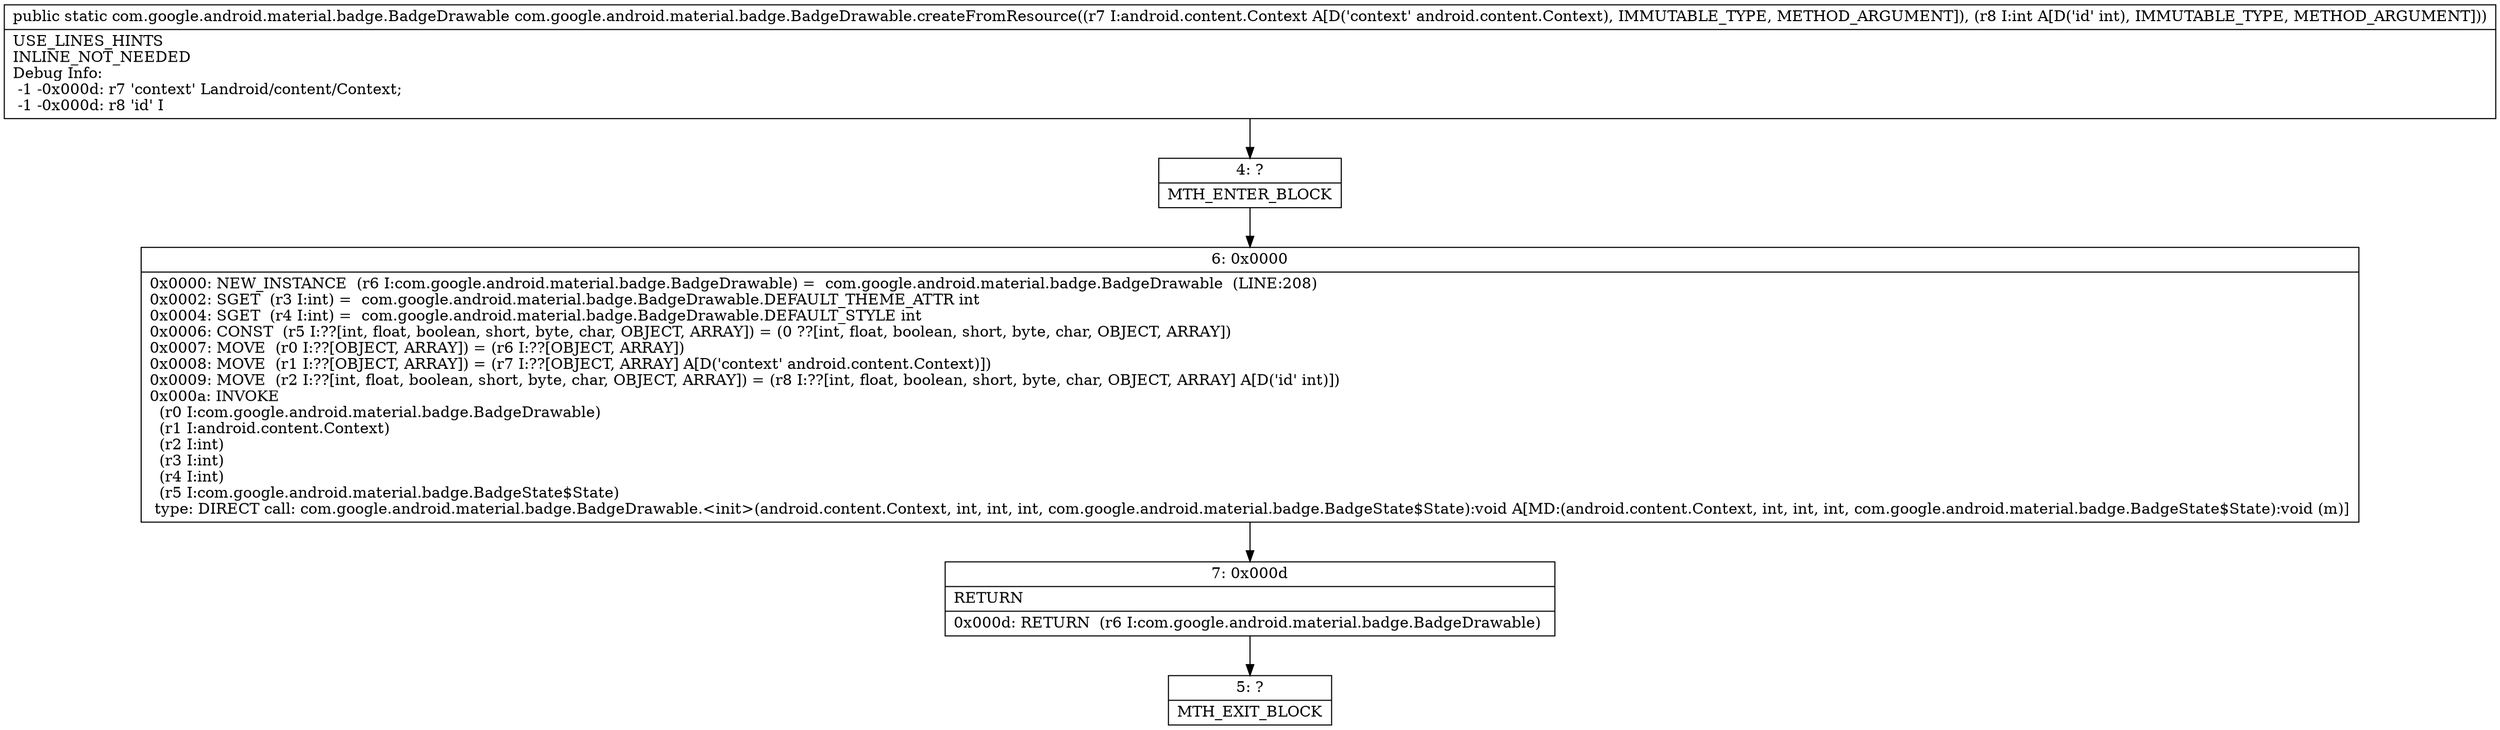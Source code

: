 digraph "CFG forcom.google.android.material.badge.BadgeDrawable.createFromResource(Landroid\/content\/Context;I)Lcom\/google\/android\/material\/badge\/BadgeDrawable;" {
Node_4 [shape=record,label="{4\:\ ?|MTH_ENTER_BLOCK\l}"];
Node_6 [shape=record,label="{6\:\ 0x0000|0x0000: NEW_INSTANCE  (r6 I:com.google.android.material.badge.BadgeDrawable) =  com.google.android.material.badge.BadgeDrawable  (LINE:208)\l0x0002: SGET  (r3 I:int) =  com.google.android.material.badge.BadgeDrawable.DEFAULT_THEME_ATTR int \l0x0004: SGET  (r4 I:int) =  com.google.android.material.badge.BadgeDrawable.DEFAULT_STYLE int \l0x0006: CONST  (r5 I:??[int, float, boolean, short, byte, char, OBJECT, ARRAY]) = (0 ??[int, float, boolean, short, byte, char, OBJECT, ARRAY]) \l0x0007: MOVE  (r0 I:??[OBJECT, ARRAY]) = (r6 I:??[OBJECT, ARRAY]) \l0x0008: MOVE  (r1 I:??[OBJECT, ARRAY]) = (r7 I:??[OBJECT, ARRAY] A[D('context' android.content.Context)]) \l0x0009: MOVE  (r2 I:??[int, float, boolean, short, byte, char, OBJECT, ARRAY]) = (r8 I:??[int, float, boolean, short, byte, char, OBJECT, ARRAY] A[D('id' int)]) \l0x000a: INVOKE  \l  (r0 I:com.google.android.material.badge.BadgeDrawable)\l  (r1 I:android.content.Context)\l  (r2 I:int)\l  (r3 I:int)\l  (r4 I:int)\l  (r5 I:com.google.android.material.badge.BadgeState$State)\l type: DIRECT call: com.google.android.material.badge.BadgeDrawable.\<init\>(android.content.Context, int, int, int, com.google.android.material.badge.BadgeState$State):void A[MD:(android.content.Context, int, int, int, com.google.android.material.badge.BadgeState$State):void (m)]\l}"];
Node_7 [shape=record,label="{7\:\ 0x000d|RETURN\l|0x000d: RETURN  (r6 I:com.google.android.material.badge.BadgeDrawable) \l}"];
Node_5 [shape=record,label="{5\:\ ?|MTH_EXIT_BLOCK\l}"];
MethodNode[shape=record,label="{public static com.google.android.material.badge.BadgeDrawable com.google.android.material.badge.BadgeDrawable.createFromResource((r7 I:android.content.Context A[D('context' android.content.Context), IMMUTABLE_TYPE, METHOD_ARGUMENT]), (r8 I:int A[D('id' int), IMMUTABLE_TYPE, METHOD_ARGUMENT]))  | USE_LINES_HINTS\lINLINE_NOT_NEEDED\lDebug Info:\l  \-1 \-0x000d: r7 'context' Landroid\/content\/Context;\l  \-1 \-0x000d: r8 'id' I\l}"];
MethodNode -> Node_4;Node_4 -> Node_6;
Node_6 -> Node_7;
Node_7 -> Node_5;
}

